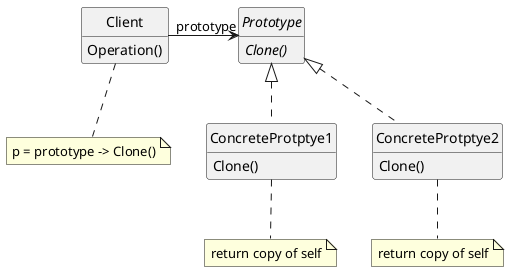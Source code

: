 ﻿@startuml
skinparam style strictuml
skinparam backgroundColor transparent
skinparam defaultFontName Arial
skinparam style strictuml

skinparam noteFontName Courier New

hide empty members
interface Prototype {
  {abstract} Clone()
}
class ConcreteProtptye1 implements Prototype {
  Clone()
}
note bottom of ConcreteProtptye1
return copy of self
end note
class ConcreteProtptye2 implements Prototype {
  Clone()
}
note bottom of ConcreteProtptye2
return copy of self
end note
class Client {
  Operation()
}
note bottom of Client
p = prototype -> Clone()
end note
Client "prototype" -right-> Prototype
@enduml